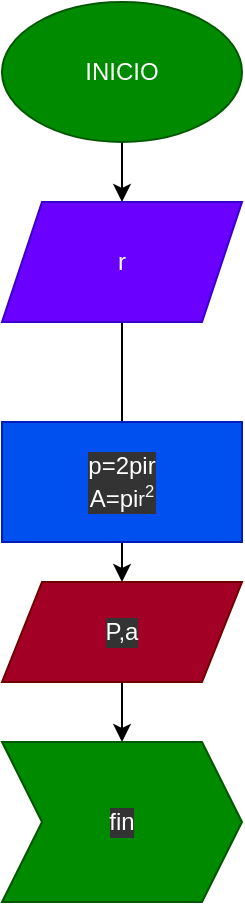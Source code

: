 <mxfile>
    <diagram id="wtcwyzJOazvfSboDX38D" name="Página-1">
        <mxGraphModel dx="348" dy="348" grid="1" gridSize="10" guides="1" tooltips="1" connect="1" arrows="1" fold="1" page="1" pageScale="1" pageWidth="827" pageHeight="1169" math="0" shadow="0">
            <root>
                <mxCell id="0"/>
                <mxCell id="1" parent="0"/>
                <mxCell id="4" style="edgeStyle=none;html=1;exitX=0.5;exitY=1;exitDx=0;exitDy=0;entryX=0.5;entryY=0;entryDx=0;entryDy=0;" edge="1" parent="1" source="2" target="3">
                    <mxGeometry relative="1" as="geometry"/>
                </mxCell>
                <mxCell id="2" value="INICIO" style="ellipse;whiteSpace=wrap;html=1;fillColor=#008a00;fontColor=#ffffff;strokeColor=#005700;" vertex="1" parent="1">
                    <mxGeometry x="70" y="30" width="120" height="70" as="geometry"/>
                </mxCell>
                <mxCell id="6" value="" style="edgeStyle=none;html=1;" edge="1" parent="1" source="3">
                    <mxGeometry relative="1" as="geometry">
                        <mxPoint x="130" y="250" as="targetPoint"/>
                    </mxGeometry>
                </mxCell>
                <mxCell id="3" value="r" style="shape=parallelogram;perimeter=parallelogramPerimeter;whiteSpace=wrap;html=1;fixedSize=1;fillColor=#6a00ff;fontColor=#ffffff;strokeColor=#3700CC;" vertex="1" parent="1">
                    <mxGeometry x="70" y="130" width="120" height="60" as="geometry"/>
                </mxCell>
                <mxCell id="11" style="edgeStyle=none;html=1;fontColor=#FFFFFF;" edge="1" parent="1">
                    <mxGeometry relative="1" as="geometry">
                        <mxPoint x="130" y="320" as="targetPoint"/>
                        <mxPoint x="130" y="290" as="sourcePoint"/>
                    </mxGeometry>
                </mxCell>
                <mxCell id="15" style="edgeStyle=none;html=1;entryX=0.5;entryY=0;entryDx=0;entryDy=0;fontColor=#FFFFFF;" edge="1" parent="1" source="12" target="14">
                    <mxGeometry relative="1" as="geometry"/>
                </mxCell>
                <mxCell id="12" value="P,a" style="shape=parallelogram;perimeter=parallelogramPerimeter;whiteSpace=wrap;html=1;fixedSize=1;labelBackgroundColor=#333333;fontColor=#ffffff;fillColor=#a20025;strokeColor=#6F0000;" vertex="1" parent="1">
                    <mxGeometry x="70" y="320" width="120" height="50" as="geometry"/>
                </mxCell>
                <mxCell id="13" value="p=2pir&lt;br&gt;A=pi&lt;span style=&quot;font-size: 10px;&quot;&gt;r&lt;sup&gt;2&lt;/sup&gt;&lt;/span&gt;" style="rounded=0;whiteSpace=wrap;html=1;labelBackgroundColor=#333333;fontColor=#ffffff;fillColor=#0050ef;strokeColor=#001DBC;" vertex="1" parent="1">
                    <mxGeometry x="70" y="240" width="120" height="60" as="geometry"/>
                </mxCell>
                <mxCell id="14" value="fin" style="shape=step;perimeter=stepPerimeter;whiteSpace=wrap;html=1;fixedSize=1;labelBackgroundColor=#333333;fontColor=#ffffff;fillColor=#008a00;strokeColor=#005700;" vertex="1" parent="1">
                    <mxGeometry x="70" y="400" width="120" height="80" as="geometry"/>
                </mxCell>
            </root>
        </mxGraphModel>
    </diagram>
</mxfile>